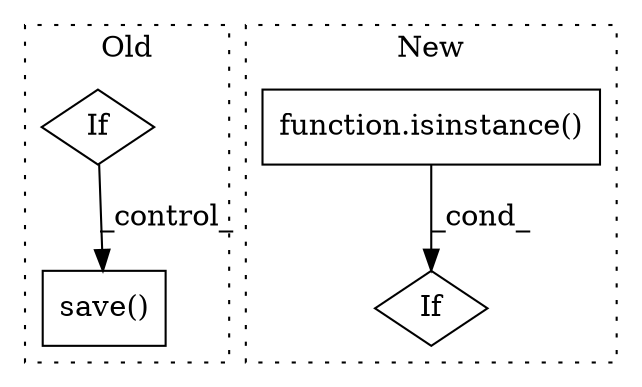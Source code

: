 digraph G {
subgraph cluster0 {
1 [label="save()" a="75" s="7036,7069" l="10,1" shape="box"];
4 [label="If" a="96" s="6437" l="3" shape="diamond"];
label = "Old";
style="dotted";
}
subgraph cluster1 {
2 [label="function.isinstance()" a="75" s="5369,5395" l="11,1" shape="box"];
3 [label="If" a="96" s="5362" l="3" shape="diamond"];
label = "New";
style="dotted";
}
2 -> 3 [label="_cond_"];
4 -> 1 [label="_control_"];
}